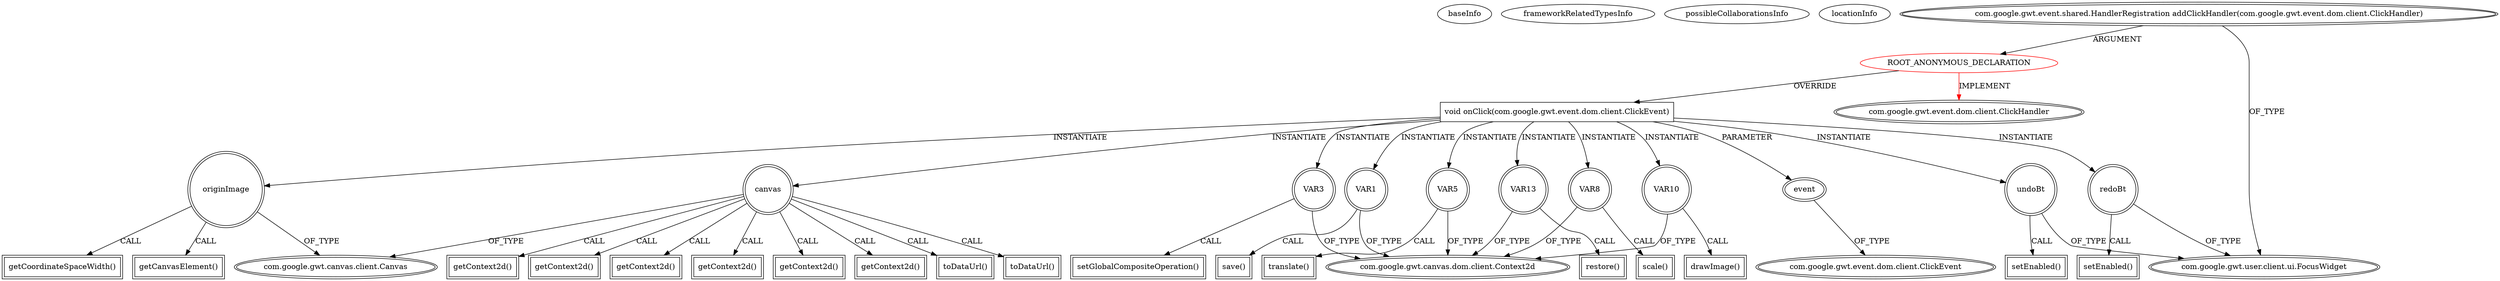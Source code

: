 digraph {
baseInfo[graphId=513,category="extension_graph",isAnonymous=true,possibleRelation=false]
frameworkRelatedTypesInfo[0="com.google.gwt.event.dom.client.ClickHandler"]
possibleCollaborationsInfo[]
locationInfo[projectName="akjava-GWT-Hangouts",filePath="/akjava-GWT-Hangouts/GWT-Hangouts-master/apps/easyoverlay/src/com/akjava/gwt/hangout/easyoverlay/client/EasyOverlay.java",contextSignature="void onApiReady()",graphId="513"]
0[label="ROOT_ANONYMOUS_DECLARATION",vertexType="ROOT_ANONYMOUS_DECLARATION",isFrameworkType=false,color=red]
1[label="com.google.gwt.event.dom.client.ClickHandler",vertexType="FRAMEWORK_INTERFACE_TYPE",isFrameworkType=true,peripheries=2]
2[label="com.google.gwt.event.shared.HandlerRegistration addClickHandler(com.google.gwt.event.dom.client.ClickHandler)",vertexType="OUTSIDE_CALL",isFrameworkType=true,peripheries=2]
3[label="com.google.gwt.user.client.ui.FocusWidget",vertexType="FRAMEWORK_CLASS_TYPE",isFrameworkType=true,peripheries=2]
4[label="void onClick(com.google.gwt.event.dom.client.ClickEvent)",vertexType="OVERRIDING_METHOD_DECLARATION",isFrameworkType=false,shape=box]
5[label="event",vertexType="PARAMETER_DECLARATION",isFrameworkType=true,peripheries=2]
6[label="com.google.gwt.event.dom.client.ClickEvent",vertexType="FRAMEWORK_CLASS_TYPE",isFrameworkType=true,peripheries=2]
7[label="canvas",vertexType="VARIABLE_EXPRESION",isFrameworkType=true,peripheries=2,shape=circle]
9[label="com.google.gwt.canvas.client.Canvas",vertexType="FRAMEWORK_CLASS_TYPE",isFrameworkType=true,peripheries=2]
8[label="toDataUrl()",vertexType="INSIDE_CALL",isFrameworkType=true,peripheries=2,shape=box]
10[label="VAR1",vertexType="VARIABLE_EXPRESION",isFrameworkType=true,peripheries=2,shape=circle]
12[label="com.google.gwt.canvas.dom.client.Context2d",vertexType="FRAMEWORK_CLASS_TYPE",isFrameworkType=true,peripheries=2]
11[label="save()",vertexType="INSIDE_CALL",isFrameworkType=true,peripheries=2,shape=box]
14[label="getContext2d()",vertexType="INSIDE_CALL",isFrameworkType=true,peripheries=2,shape=box]
15[label="VAR3",vertexType="VARIABLE_EXPRESION",isFrameworkType=true,peripheries=2,shape=circle]
16[label="setGlobalCompositeOperation()",vertexType="INSIDE_CALL",isFrameworkType=true,peripheries=2,shape=box]
19[label="getContext2d()",vertexType="INSIDE_CALL",isFrameworkType=true,peripheries=2,shape=box]
20[label="VAR5",vertexType="VARIABLE_EXPRESION",isFrameworkType=true,peripheries=2,shape=circle]
21[label="translate()",vertexType="INSIDE_CALL",isFrameworkType=true,peripheries=2,shape=box]
24[label="getContext2d()",vertexType="INSIDE_CALL",isFrameworkType=true,peripheries=2,shape=box]
25[label="originImage",vertexType="VARIABLE_EXPRESION",isFrameworkType=true,peripheries=2,shape=circle]
26[label="getCoordinateSpaceWidth()",vertexType="INSIDE_CALL",isFrameworkType=true,peripheries=2,shape=box]
28[label="VAR8",vertexType="VARIABLE_EXPRESION",isFrameworkType=true,peripheries=2,shape=circle]
29[label="scale()",vertexType="INSIDE_CALL",isFrameworkType=true,peripheries=2,shape=box]
32[label="getContext2d()",vertexType="INSIDE_CALL",isFrameworkType=true,peripheries=2,shape=box]
33[label="VAR10",vertexType="VARIABLE_EXPRESION",isFrameworkType=true,peripheries=2,shape=circle]
34[label="drawImage()",vertexType="INSIDE_CALL",isFrameworkType=true,peripheries=2,shape=box]
37[label="getContext2d()",vertexType="INSIDE_CALL",isFrameworkType=true,peripheries=2,shape=box]
39[label="getCanvasElement()",vertexType="INSIDE_CALL",isFrameworkType=true,peripheries=2,shape=box]
40[label="VAR13",vertexType="VARIABLE_EXPRESION",isFrameworkType=true,peripheries=2,shape=circle]
41[label="restore()",vertexType="INSIDE_CALL",isFrameworkType=true,peripheries=2,shape=box]
44[label="getContext2d()",vertexType="INSIDE_CALL",isFrameworkType=true,peripheries=2,shape=box]
46[label="toDataUrl()",vertexType="INSIDE_CALL",isFrameworkType=true,peripheries=2,shape=box]
47[label="undoBt",vertexType="VARIABLE_EXPRESION",isFrameworkType=true,peripheries=2,shape=circle]
48[label="setEnabled()",vertexType="INSIDE_CALL",isFrameworkType=true,peripheries=2,shape=box]
50[label="redoBt",vertexType="VARIABLE_EXPRESION",isFrameworkType=true,peripheries=2,shape=circle]
51[label="setEnabled()",vertexType="INSIDE_CALL",isFrameworkType=true,peripheries=2,shape=box]
0->1[label="IMPLEMENT",color=red]
2->0[label="ARGUMENT"]
2->3[label="OF_TYPE"]
0->4[label="OVERRIDE"]
5->6[label="OF_TYPE"]
4->5[label="PARAMETER"]
4->7[label="INSTANTIATE"]
7->9[label="OF_TYPE"]
7->8[label="CALL"]
4->10[label="INSTANTIATE"]
10->12[label="OF_TYPE"]
10->11[label="CALL"]
7->14[label="CALL"]
4->15[label="INSTANTIATE"]
15->12[label="OF_TYPE"]
15->16[label="CALL"]
7->19[label="CALL"]
4->20[label="INSTANTIATE"]
20->12[label="OF_TYPE"]
20->21[label="CALL"]
7->24[label="CALL"]
4->25[label="INSTANTIATE"]
25->9[label="OF_TYPE"]
25->26[label="CALL"]
4->28[label="INSTANTIATE"]
28->12[label="OF_TYPE"]
28->29[label="CALL"]
7->32[label="CALL"]
4->33[label="INSTANTIATE"]
33->12[label="OF_TYPE"]
33->34[label="CALL"]
7->37[label="CALL"]
25->39[label="CALL"]
4->40[label="INSTANTIATE"]
40->12[label="OF_TYPE"]
40->41[label="CALL"]
7->44[label="CALL"]
7->46[label="CALL"]
4->47[label="INSTANTIATE"]
47->3[label="OF_TYPE"]
47->48[label="CALL"]
4->50[label="INSTANTIATE"]
50->3[label="OF_TYPE"]
50->51[label="CALL"]
}
